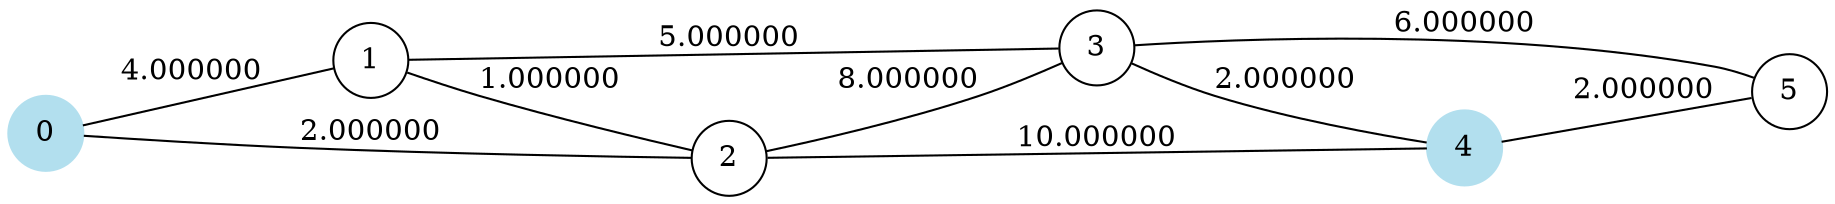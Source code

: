 graph G{
node [shape=circle];
rankdir=LR;
"0"[label="0" color=lightblue2, style=filled];
"1"[label="1"];
"2"[label="2"];
"3"[label="3"];
"4"[label="4" color=lightblue2, style=filled];
"5"[label="5"];
"0" -- "1" [label = "4.000000"];
"0" -- "2" [label = "2.000000"];
"1" -- "2" [label = "1.000000"];
"1" -- "3" [label = "5.000000"];
"2" -- "3" [label = "8.000000"];
"2" -- "4" [label = "10.000000"];
"3" -- "4" [label = "2.000000"];
"3" -- "5" [label = "6.000000"];
"4" -- "5" [label = "2.000000"];

}
